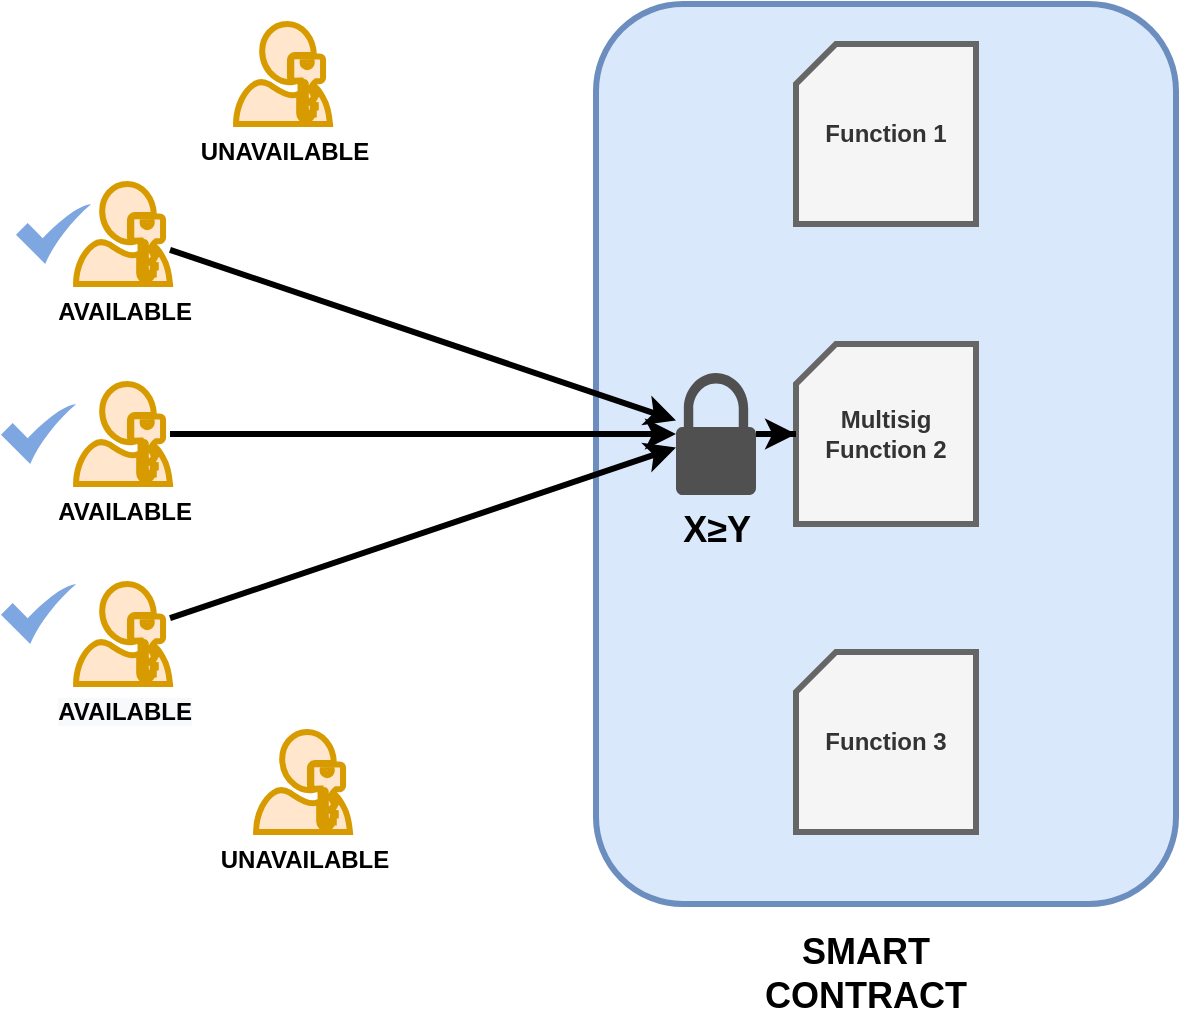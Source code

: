 <mxfile version="15.4.2" type="device" pages="2"><diagram id="tgOonumJOfuLR4PQDBLs" name="Page-1"><mxGraphModel dx="1102" dy="555" grid="1" gridSize="10" guides="1" tooltips="1" connect="1" arrows="1" fold="1" page="1" pageScale="1" pageWidth="1169" pageHeight="827" math="0" shadow="0"><root><mxCell id="0"/><mxCell id="1" parent="0"/><mxCell id="IRRhfPGMewDceLePY1Ht-1" value="" style="rounded=1;whiteSpace=wrap;html=1;fillColor=#dae8fc;strokeColor=#6c8ebf;strokeWidth=3;fontStyle=1" vertex="1" parent="1"><mxGeometry x="660" y="90" width="290" height="450" as="geometry"/></mxCell><mxCell id="IRRhfPGMewDceLePY1Ht-2" value="&lt;span&gt;Function 1&lt;/span&gt;" style="shape=card;whiteSpace=wrap;html=1;size=20;fillColor=#f5f5f5;strokeColor=#666666;fontColor=#333333;strokeWidth=3;fontStyle=1" vertex="1" parent="1"><mxGeometry x="760" y="110" width="90" height="90" as="geometry"/></mxCell><mxCell id="IRRhfPGMewDceLePY1Ht-3" value="&lt;span style=&quot;font-family: &amp;quot;helvetica&amp;quot; , &amp;quot;bangla607&amp;quot; , sans-serif&quot;&gt;Multisig&lt;br&gt;Function 2&lt;/span&gt;" style="shape=card;whiteSpace=wrap;html=1;size=20;fillColor=#f5f5f5;strokeColor=#666666;fontColor=#333333;strokeWidth=3;fontStyle=1" vertex="1" parent="1"><mxGeometry x="760" y="260" width="90" height="90" as="geometry"/></mxCell><mxCell id="IRRhfPGMewDceLePY1Ht-4" value="&lt;span style=&quot;font-family: &amp;quot;helvetica&amp;quot; , &amp;quot;bangla607&amp;quot; , sans-serif&quot;&gt;Function 3&lt;/span&gt;" style="shape=card;whiteSpace=wrap;html=1;size=20;fillColor=#f5f5f5;strokeColor=#666666;fontColor=#333333;strokeWidth=3;fontStyle=1" vertex="1" parent="1"><mxGeometry x="760" y="414" width="90" height="90" as="geometry"/></mxCell><mxCell id="IRRhfPGMewDceLePY1Ht-6" style="edgeStyle=orthogonalEdgeStyle;rounded=0;orthogonalLoop=1;jettySize=auto;html=1;strokeWidth=3;fontStyle=1" edge="1" parent="1" source="IRRhfPGMewDceLePY1Ht-5" target="IRRhfPGMewDceLePY1Ht-3"><mxGeometry relative="1" as="geometry"/></mxCell><mxCell id="IRRhfPGMewDceLePY1Ht-5" value="&lt;span id=&quot;docs-internal-guid-96a5a3f1-7fff-353c-4339-0df9fc1ce87b&quot; style=&quot;font-family: &amp;quot;helvetica&amp;quot; , &amp;quot;bangla607&amp;quot; , sans-serif&quot;&gt;&lt;span style=&quot;font-family: &amp;quot;arial&amp;quot; , &amp;quot;bangla607&amp;quot; , sans-serif ; background-color: transparent ; vertical-align: baseline&quot;&gt;&lt;span&gt;&lt;font style=&quot;font-size: 18px&quot;&gt;X≥Y&lt;/font&gt;&lt;/span&gt;&lt;/span&gt;&lt;/span&gt;" style="sketch=0;pointerEvents=1;shadow=0;dashed=0;html=1;strokeColor=none;fillColor=#505050;labelPosition=center;verticalLabelPosition=bottom;verticalAlign=top;outlineConnect=0;align=center;shape=mxgraph.office.security.lock_protected;strokeWidth=3;fontStyle=1" vertex="1" parent="1"><mxGeometry x="700" y="274.5" width="40" height="61" as="geometry"/></mxCell><mxCell id="IRRhfPGMewDceLePY1Ht-12" style="rounded=0;orthogonalLoop=1;jettySize=auto;html=1;strokeWidth=3;fontStyle=1" edge="1" parent="1" source="IRRhfPGMewDceLePY1Ht-7" target="IRRhfPGMewDceLePY1Ht-5"><mxGeometry relative="1" as="geometry"/></mxCell><mxCell id="IRRhfPGMewDceLePY1Ht-7" value="&lt;span&gt;AVAILABLE&lt;/span&gt;" style="sketch=0;aspect=fixed;pointerEvents=1;shadow=0;dashed=0;html=1;strokeColor=#d79b00;labelPosition=center;verticalLabelPosition=bottom;verticalAlign=top;align=center;shape=mxgraph.mscae.enterprise.user_permissions;fillColor=#ffe6cc;strokeWidth=3;fontStyle=1" vertex="1" parent="1"><mxGeometry x="400" y="180" width="47" height="50" as="geometry"/></mxCell><mxCell id="IRRhfPGMewDceLePY1Ht-13" style="edgeStyle=none;rounded=0;orthogonalLoop=1;jettySize=auto;html=1;strokeWidth=3;fontStyle=1" edge="1" parent="1" source="IRRhfPGMewDceLePY1Ht-8" target="IRRhfPGMewDceLePY1Ht-5"><mxGeometry relative="1" as="geometry"/></mxCell><mxCell id="IRRhfPGMewDceLePY1Ht-8" value="&lt;span&gt;AVAILABLE&lt;/span&gt;" style="sketch=0;aspect=fixed;pointerEvents=1;shadow=0;dashed=0;html=1;strokeColor=#d79b00;labelPosition=center;verticalLabelPosition=bottom;verticalAlign=top;align=center;shape=mxgraph.mscae.enterprise.user_permissions;fillColor=#ffe6cc;strokeWidth=3;fontStyle=1" vertex="1" parent="1"><mxGeometry x="400" y="280" width="47" height="50" as="geometry"/></mxCell><mxCell id="IRRhfPGMewDceLePY1Ht-14" style="edgeStyle=none;rounded=0;orthogonalLoop=1;jettySize=auto;html=1;strokeWidth=3;fontStyle=1" edge="1" parent="1" source="IRRhfPGMewDceLePY1Ht-9" target="IRRhfPGMewDceLePY1Ht-5"><mxGeometry relative="1" as="geometry"/></mxCell><mxCell id="IRRhfPGMewDceLePY1Ht-9" value="&lt;span style=&quot;color: rgb(0, 0, 0); font-family: helvetica; font-size: 12px; font-style: normal; letter-spacing: normal; text-align: center; text-indent: 0px; text-transform: none; word-spacing: 0px; background-color: rgb(248, 249, 250);&quot;&gt;AVAILABLE&lt;/span&gt;" style="sketch=0;aspect=fixed;pointerEvents=1;shadow=0;dashed=0;html=1;strokeColor=#d79b00;labelPosition=center;verticalLabelPosition=bottom;verticalAlign=top;align=center;shape=mxgraph.mscae.enterprise.user_permissions;fillColor=#ffe6cc;strokeWidth=3;fontStyle=1" vertex="1" parent="1"><mxGeometry x="400" y="380" width="47" height="50" as="geometry"/></mxCell><mxCell id="IRRhfPGMewDceLePY1Ht-10" value="&lt;span&gt;UNAVAILABLE&lt;/span&gt;" style="sketch=0;aspect=fixed;pointerEvents=1;shadow=0;dashed=0;html=1;strokeColor=#d79b00;labelPosition=center;verticalLabelPosition=bottom;verticalAlign=top;align=center;shape=mxgraph.mscae.enterprise.user_permissions;fillColor=#ffe6cc;strokeWidth=3;fontStyle=1" vertex="1" parent="1"><mxGeometry x="490" y="454" width="47" height="50" as="geometry"/></mxCell><mxCell id="IRRhfPGMewDceLePY1Ht-11" value="&lt;span&gt;UNAVAILABLE&lt;/span&gt;" style="sketch=0;aspect=fixed;pointerEvents=1;shadow=0;dashed=0;html=1;strokeColor=#d79b00;labelPosition=center;verticalLabelPosition=bottom;verticalAlign=top;align=center;shape=mxgraph.mscae.enterprise.user_permissions;fillColor=#ffe6cc;strokeWidth=3;fontStyle=1" vertex="1" parent="1"><mxGeometry x="480" y="100" width="47" height="50" as="geometry"/></mxCell><mxCell id="IRRhfPGMewDceLePY1Ht-15" value="" style="shape=image;html=1;verticalAlign=top;verticalLabelPosition=bottom;labelBackgroundColor=#ffffff;imageAspect=0;aspect=fixed;image=https://cdn1.iconfinder.com/data/icons/andriod-app/36/close-128.png;fillColor=none;strokeWidth=3;fontStyle=1" vertex="1" parent="1"><mxGeometry x="470" y="111" width="28" height="28" as="geometry"/></mxCell><mxCell id="IRRhfPGMewDceLePY1Ht-16" value="" style="shape=image;html=1;verticalAlign=top;verticalLabelPosition=bottom;labelBackgroundColor=#ffffff;imageAspect=0;aspect=fixed;image=https://cdn1.iconfinder.com/data/icons/andriod-app/36/close-128.png;fillColor=none;strokeWidth=3;fontStyle=1" vertex="1" parent="1"><mxGeometry x="480" y="465" width="28" height="28" as="geometry"/></mxCell><mxCell id="IRRhfPGMewDceLePY1Ht-19" value="" style="sketch=0;html=1;aspect=fixed;strokeColor=none;shadow=0;align=center;verticalAlign=top;fillColor=#7EA6E0;shape=mxgraph.gcp2.check;strokeWidth=3;fontStyle=1" vertex="1" parent="1"><mxGeometry x="370" y="190" width="37.5" height="30" as="geometry"/></mxCell><mxCell id="IRRhfPGMewDceLePY1Ht-20" value="" style="sketch=0;html=1;aspect=fixed;strokeColor=none;shadow=0;align=center;verticalAlign=top;fillColor=#7EA6E0;shape=mxgraph.gcp2.check;strokeWidth=3;fontStyle=1" vertex="1" parent="1"><mxGeometry x="362.5" y="290" width="37.5" height="30" as="geometry"/></mxCell><mxCell id="IRRhfPGMewDceLePY1Ht-21" value="" style="sketch=0;html=1;aspect=fixed;strokeColor=none;shadow=0;align=center;verticalAlign=top;fillColor=#7EA6E0;shape=mxgraph.gcp2.check;strokeWidth=3;fontStyle=1" vertex="1" parent="1"><mxGeometry x="362.5" y="380" width="37.5" height="30" as="geometry"/></mxCell><mxCell id="IRRhfPGMewDceLePY1Ht-22" value="&lt;span&gt;SMART CONTRACT&lt;/span&gt;" style="text;html=1;strokeColor=none;fillColor=none;align=center;verticalAlign=middle;whiteSpace=wrap;rounded=0;fontSize=18;strokeWidth=3;fontStyle=1" vertex="1" parent="1"><mxGeometry x="720" y="560" width="150" height="30" as="geometry"/></mxCell></root></mxGraphModel></diagram><diagram id="TU1xJeo1_tzh1-5_8o0m" name="Page-2"><mxGraphModel dx="1102" dy="555" grid="1" gridSize="10" guides="1" tooltips="1" connect="1" arrows="1" fold="1" page="1" pageScale="1" pageWidth="1169" pageHeight="827" math="0" shadow="0"><root><mxCell id="a-n2yFzncb-KlzKE4JE8-0"/><mxCell id="a-n2yFzncb-KlzKE4JE8-1" parent="a-n2yFzncb-KlzKE4JE8-0"/><mxCell id="a-n2yFzncb-KlzKE4JE8-2" value="" style="rounded=1;whiteSpace=wrap;html=1;fillColor=#dae8fc;strokeColor=#6c8ebf;strokeWidth=3;fontStyle=1" vertex="1" parent="a-n2yFzncb-KlzKE4JE8-1"><mxGeometry x="660" y="90" width="290" height="450" as="geometry"/></mxCell><mxCell id="a-n2yFzncb-KlzKE4JE8-3" value="&lt;span style=&quot;font-family: &amp;quot;helvetica&amp;quot; , &amp;quot;bangla607&amp;quot; , sans-serif&quot;&gt;Tx1_Payment&lt;/span&gt;" style="shape=card;whiteSpace=wrap;html=1;size=20;fillColor=#f5f5f5;strokeColor=#666666;fontColor=#333333;strokeWidth=3;fontStyle=1" vertex="1" parent="a-n2yFzncb-KlzKE4JE8-1"><mxGeometry x="760" y="110" width="90" height="90" as="geometry"/></mxCell><mxCell id="a-n2yFzncb-KlzKE4JE8-4" value="&lt;span style=&quot;font-family: &amp;quot;helvetica&amp;quot; , &amp;quot;bangla607&amp;quot; , sans-serif&quot;&gt;Tx2_Payment&lt;/span&gt;" style="shape=card;whiteSpace=wrap;html=1;size=20;fillColor=#f5f5f5;strokeColor=#666666;fontColor=#333333;strokeWidth=3;fontStyle=1" vertex="1" parent="a-n2yFzncb-KlzKE4JE8-1"><mxGeometry x="760" y="340" width="90" height="90" as="geometry"/></mxCell><mxCell id="a-n2yFzncb-KlzKE4JE8-8" style="rounded=0;orthogonalLoop=1;jettySize=auto;html=1;strokeWidth=3;fontStyle=1;entryX=0.345;entryY=0.167;entryDx=0;entryDy=0;entryPerimeter=0;" edge="1" parent="a-n2yFzncb-KlzKE4JE8-1" target="a-n2yFzncb-KlzKE4JE8-2"><mxGeometry relative="1" as="geometry"><mxPoint x="447" y="183.614" as="sourcePoint"/><mxPoint x="700" y="296.849" as="targetPoint"/></mxGeometry></mxCell><mxCell id="a-n2yFzncb-KlzKE4JE8-24" style="edgeStyle=none;rounded=0;orthogonalLoop=1;jettySize=auto;html=1;fontSize=18;strokeWidth=2;fontStyle=1" edge="1" parent="a-n2yFzncb-KlzKE4JE8-1" target="a-n2yFzncb-KlzKE4JE8-4"><mxGeometry relative="1" as="geometry"><mxPoint x="447" y="197.32" as="sourcePoint"/></mxGeometry></mxCell><mxCell id="a-n2yFzncb-KlzKE4JE8-27" style="edgeStyle=none;rounded=0;orthogonalLoop=1;jettySize=auto;html=1;fontSize=18;strokeWidth=2;fontStyle=1" edge="1" parent="a-n2yFzncb-KlzKE4JE8-1" source="a-n2yFzncb-KlzKE4JE8-22" target="a-n2yFzncb-KlzKE4JE8-3"><mxGeometry relative="1" as="geometry"/></mxCell><mxCell id="a-n2yFzncb-KlzKE4JE8-28" style="edgeStyle=none;rounded=0;orthogonalLoop=1;jettySize=auto;html=1;fontSize=14;strokeWidth=2;fontStyle=1" edge="1" parent="a-n2yFzncb-KlzKE4JE8-1" source="a-n2yFzncb-KlzKE4JE8-22" target="a-n2yFzncb-KlzKE4JE8-4"><mxGeometry relative="1" as="geometry"/></mxCell><mxCell id="a-n2yFzncb-KlzKE4JE8-22" value="&lt;font style=&quot;font-family: &amp;quot;helvetica&amp;quot; , &amp;quot;bangla607&amp;quot; , sans-serif ; font-size: 14px&quot;&gt;USER_2&lt;/font&gt;" style="sketch=0;aspect=fixed;pointerEvents=1;shadow=0;dashed=0;html=1;strokeColor=#d79b00;labelPosition=center;verticalLabelPosition=bottom;verticalAlign=top;align=center;fillColor=#ffe6cc;shape=mxgraph.azure.user;fontSize=18;strokeWidth=2;fontStyle=1" vertex="1" parent="a-n2yFzncb-KlzKE4JE8-1"><mxGeometry x="400" y="330" width="47" height="50" as="geometry"/></mxCell><mxCell id="a-n2yFzncb-KlzKE4JE8-29" value="&lt;span&gt;LOCK&lt;/span&gt;" style="text;html=1;strokeColor=none;fillColor=none;align=center;verticalAlign=middle;whiteSpace=wrap;rounded=0;shadow=0;sketch=0;fontSize=14;fontStyle=1" vertex="1" parent="a-n2yFzncb-KlzKE4JE8-1"><mxGeometry x="660" y="140" width="60" height="30" as="geometry"/></mxCell><mxCell id="a-n2yFzncb-KlzKE4JE8-30" value="&lt;span&gt;LOCK&lt;/span&gt;" style="text;html=1;strokeColor=none;fillColor=none;align=center;verticalAlign=middle;whiteSpace=wrap;rounded=0;shadow=0;sketch=0;fontSize=14;fontStyle=1" vertex="1" parent="a-n2yFzncb-KlzKE4JE8-1"><mxGeometry x="690" y="300" width="60" height="30" as="geometry"/></mxCell><mxCell id="a-n2yFzncb-KlzKE4JE8-31" value="&lt;span style=&quot;font-family: &amp;quot;helvetica&amp;quot; , &amp;quot;bangla607&amp;quot; , sans-serif&quot;&gt;REVEAL&lt;/span&gt;" style="text;html=1;strokeColor=none;fillColor=none;align=center;verticalAlign=middle;whiteSpace=wrap;rounded=0;shadow=0;sketch=0;fontSize=14;fontStyle=1" vertex="1" parent="a-n2yFzncb-KlzKE4JE8-1"><mxGeometry x="710" y="210" width="60" height="30" as="geometry"/></mxCell><mxCell id="a-n2yFzncb-KlzKE4JE8-32" value="&lt;span style=&quot;font-family: &amp;quot;helvetica&amp;quot; , &amp;quot;bangla607&amp;quot; , sans-serif&quot;&gt;REVEAL&lt;/span&gt;" style="text;html=1;strokeColor=none;fillColor=none;align=center;verticalAlign=middle;whiteSpace=wrap;rounded=0;shadow=0;sketch=0;fontSize=14;fontStyle=1" vertex="1" parent="a-n2yFzncb-KlzKE4JE8-1"><mxGeometry x="690" y="384" width="60" height="30" as="geometry"/></mxCell><mxCell id="a-n2yFzncb-KlzKE4JE8-33" value="" style="endArrow=none;html=1;rounded=0;fontSize=14;strokeWidth=5;fillColor=#dae8fc;strokeColor=#6c8ebf;" edge="1" parent="a-n2yFzncb-KlzKE4JE8-1"><mxGeometry width="50" height="50" relative="1" as="geometry"><mxPoint x="584" y="611.667" as="sourcePoint"/><mxPoint x="584" y="50" as="targetPoint"/></mxGeometry></mxCell><mxCell id="a-n2yFzncb-KlzKE4JE8-37" value="&lt;font style=&quot;font-size: 15px ; font-family: &amp;#34;helvetica&amp;#34; , &amp;#34;bangla607&amp;#34; , sans-serif&quot;&gt;&lt;b&gt;ON-CHAIN&lt;/b&gt;&lt;/font&gt;" style="text;html=1;strokeColor=none;fillColor=none;align=center;verticalAlign=middle;whiteSpace=wrap;rounded=0;shadow=0;sketch=0;fontSize=14;" vertex="1" parent="a-n2yFzncb-KlzKE4JE8-1"><mxGeometry x="730" y="50" width="120" height="30" as="geometry"/></mxCell><mxCell id="a-n2yFzncb-KlzKE4JE8-38" value="&lt;font style=&quot;font-size: 15px ; font-family: &amp;#34;helvetica&amp;#34; , &amp;#34;bangla607&amp;#34; , sans-serif&quot;&gt;&lt;b&gt;OFF-CHAIN&lt;/b&gt;&lt;/font&gt;" style="text;html=1;strokeColor=none;fillColor=none;align=center;verticalAlign=middle;whiteSpace=wrap;rounded=0;shadow=0;sketch=0;fontSize=14;" vertex="1" parent="a-n2yFzncb-KlzKE4JE8-1"><mxGeometry x="370" y="60" width="120" height="30" as="geometry"/></mxCell><mxCell id="a-n2yFzncb-KlzKE4JE8-41" style="edgeStyle=none;rounded=0;orthogonalLoop=1;jettySize=auto;html=1;entryX=0.5;entryY=0;entryDx=0;entryDy=0;entryPerimeter=0;fontSize=15;strokeWidth=1;" edge="1" parent="a-n2yFzncb-KlzKE4JE8-1" source="a-n2yFzncb-KlzKE4JE8-40" target="a-n2yFzncb-KlzKE4JE8-22"><mxGeometry relative="1" as="geometry"/></mxCell><mxCell id="a-n2yFzncb-KlzKE4JE8-40" value="&lt;font style=&quot;font-family: &amp;#34;helvetica&amp;#34; , &amp;#34;bangla607&amp;#34; , sans-serif ; font-size: 14px&quot;&gt;USER_1&lt;/font&gt;" style="sketch=0;aspect=fixed;pointerEvents=1;shadow=0;dashed=0;html=1;strokeColor=#d79b00;labelPosition=center;verticalLabelPosition=bottom;verticalAlign=top;align=center;fillColor=#ffe6cc;shape=mxgraph.azure.user;fontSize=18;strokeWidth=2;fontStyle=1" vertex="1" parent="a-n2yFzncb-KlzKE4JE8-1"><mxGeometry x="400" y="150" width="47" height="50" as="geometry"/></mxCell><mxCell id="a-n2yFzncb-KlzKE4JE8-42" value="" style="aspect=fixed;html=1;points=[];align=center;image;fontSize=12;image=img/lib/azure2/security/Key_Vaults.svg;shadow=0;sketch=0;strokeWidth=7;fillColor=#7EA6E0;" vertex="1" parent="a-n2yFzncb-KlzKE4JE8-1"><mxGeometry x="404.5" y="240" width="38" height="38" as="geometry"/></mxCell><mxCell id="a-n2yFzncb-KlzKE4JE8-43" value="&lt;font style=&quot;font-size: 12px ; font-family: &amp;#34;helvetica&amp;#34; , &amp;#34;bangla607&amp;#34; , sans-serif&quot;&gt;&lt;b&gt;SECRET&lt;br style=&quot;font-family: &amp;#34;helvetica&amp;#34; , &amp;#34;bangla607&amp;#34; , sans-serif&quot;&gt;EXCHANGE&lt;/b&gt;&lt;/font&gt;" style="text;html=1;strokeColor=none;fillColor=none;align=center;verticalAlign=middle;whiteSpace=wrap;rounded=0;shadow=0;sketch=0;fontSize=15;" vertex="1" parent="a-n2yFzncb-KlzKE4JE8-1"><mxGeometry x="330" y="229" width="80" height="60" as="geometry"/></mxCell></root></mxGraphModel></diagram></mxfile>